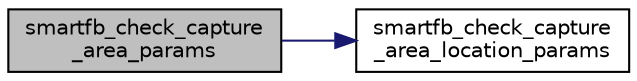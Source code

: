 digraph "smartfb_check_capture_area_params"
{
 // INTERACTIVE_SVG=YES
 // LATEX_PDF_SIZE
  bgcolor="transparent";
  edge [fontname="Helvetica",fontsize="10",labelfontname="Helvetica",labelfontsize="10"];
  node [fontname="Helvetica",fontsize="10",shape=record];
  rankdir="LR";
  Node1 [label="smartfb_check_capture\l_area_params",height=0.2,width=0.4,color="black", fillcolor="grey75", style="filled", fontcolor="black",tooltip=" "];
  Node1 -> Node2 [color="midnightblue",fontsize="10",style="solid",fontname="Helvetica"];
  Node2 [label="smartfb_check_capture\l_area_location_params",height=0.2,width=0.4,color="black",URL="$d6/dfc/lib__smartfb_8c.html#ac45bc8381dce5fc1dc65758baf2c96a6",tooltip=" "];
}
